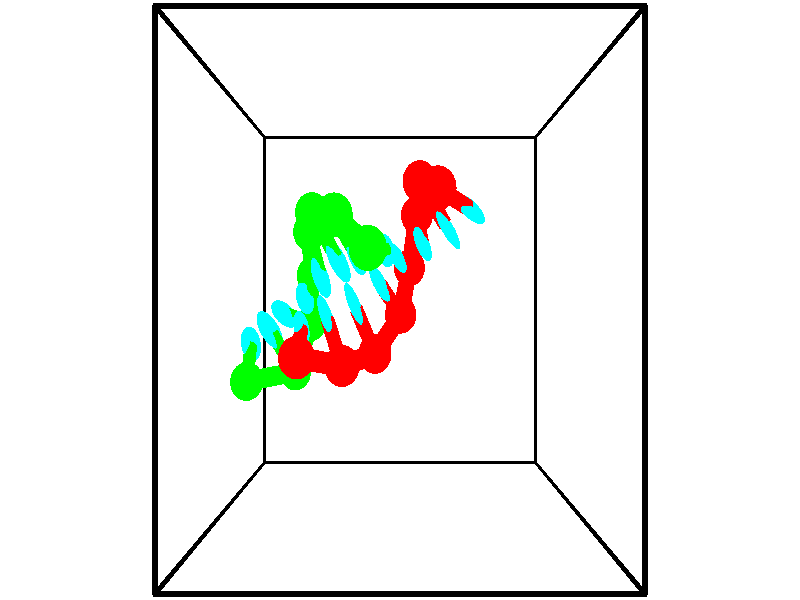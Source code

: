 // switches for output
#declare DRAW_BASES = 1; // possible values are 0, 1; only relevant for DNA ribbons
#declare DRAW_BASES_TYPE = 3; // possible values are 1, 2, 3; only relevant for DNA ribbons
#declare DRAW_FOG = 0; // set to 1 to enable fog

#include "colors.inc"

#include "transforms.inc"
background { rgb <1, 1, 1>}

#default {
   normal{
       ripples 0.25
       frequency 0.20
       turbulence 0.2
       lambda 5
   }
	finish {
		phong 0.1
		phong_size 40.
	}
}

// original window dimensions: 1024x640


// camera settings

camera {
	sky <-0, 1, 0>
	up <-0, 1, 0>
	right 1.6 * <1, 0, 0>
	location <2.5, 2.5, 11.1562>
	look_at <2.5, 2.5, 2.5>
	direction <0, 0, -8.6562>
	angle 67.0682
}


# declare cpy_camera_pos = <2.5, 2.5, 11.1562>;
# if (DRAW_FOG = 1)
fog {
	fog_type 2
	up vnormalize(cpy_camera_pos)
	color rgbt<1,1,1,0.3>
	distance 1e-5
	fog_alt 3e-3
	fog_offset 4
}
# end


// LIGHTS

# declare lum = 6;
global_settings {
	ambient_light rgb lum * <0.05, 0.05, 0.05>
	max_trace_level 15
}# declare cpy_direct_light_amount = 0.25;
light_source
{	1000 * <-1, -1, 1>,
	rgb lum * cpy_direct_light_amount
	parallel
}

light_source
{	1000 * <1, 1, -1>,
	rgb lum * cpy_direct_light_amount
	parallel
}

// strand 0

// nucleotide -1

// particle -1
sphere {
	<3.007570, 3.751260, 3.055866> 0.250000
	pigment { color rgbt <1,0,0,0> }
	no_shadow
}
cylinder {
	<3.288125, 3.650347, 2.789210>,  <3.456458, 3.589799, 2.629217>, 0.100000
	pigment { color rgbt <1,0,0,0> }
	no_shadow
}
cylinder {
	<3.288125, 3.650347, 2.789210>,  <3.007570, 3.751260, 3.055866>, 0.100000
	pigment { color rgbt <1,0,0,0> }
	no_shadow
}

// particle -1
sphere {
	<3.288125, 3.650347, 2.789210> 0.100000
	pigment { color rgbt <1,0,0,0> }
	no_shadow
}
sphere {
	0, 1
	scale<0.080000,0.200000,0.300000>
	matrix <-0.647700, -0.616021, -0.448334,
		-0.297558, 0.746239, -0.595472,
		0.701388, -0.252282, -0.666640,
		3.498541, 3.574662, 2.589218>
	pigment { color rgbt <0,1,1,0> }
	no_shadow
}
cylinder {
	<2.787405, 3.934753, 2.407554>,  <3.007570, 3.751260, 3.055866>, 0.130000
	pigment { color rgbt <1,0,0,0> }
	no_shadow
}

// nucleotide -1

// particle -1
sphere {
	<2.787405, 3.934753, 2.407554> 0.250000
	pigment { color rgbt <1,0,0,0> }
	no_shadow
}
cylinder {
	<3.020679, 3.611658, 2.373013>,  <3.160643, 3.417801, 2.352288>, 0.100000
	pigment { color rgbt <1,0,0,0> }
	no_shadow
}
cylinder {
	<3.020679, 3.611658, 2.373013>,  <2.787405, 3.934753, 2.407554>, 0.100000
	pigment { color rgbt <1,0,0,0> }
	no_shadow
}

// particle -1
sphere {
	<3.020679, 3.611658, 2.373013> 0.100000
	pigment { color rgbt <1,0,0,0> }
	no_shadow
}
sphere {
	0, 1
	scale<0.080000,0.200000,0.300000>
	matrix <-0.798242, -0.550097, -0.245362,
		0.150685, 0.212023, -0.965578,
		0.583184, -0.807737, -0.086354,
		3.195634, 3.369337, 2.347106>
	pigment { color rgbt <0,1,1,0> }
	no_shadow
}
cylinder {
	<2.765506, 3.610156, 1.668252>,  <2.787405, 3.934753, 2.407554>, 0.130000
	pigment { color rgbt <1,0,0,0> }
	no_shadow
}

// nucleotide -1

// particle -1
sphere {
	<2.765506, 3.610156, 1.668252> 0.250000
	pigment { color rgbt <1,0,0,0> }
	no_shadow
}
cylinder {
	<2.804472, 3.371552, 1.986921>,  <2.827852, 3.228390, 2.178123>, 0.100000
	pigment { color rgbt <1,0,0,0> }
	no_shadow
}
cylinder {
	<2.804472, 3.371552, 1.986921>,  <2.765506, 3.610156, 1.668252>, 0.100000
	pigment { color rgbt <1,0,0,0> }
	no_shadow
}

// particle -1
sphere {
	<2.804472, 3.371552, 1.986921> 0.100000
	pigment { color rgbt <1,0,0,0> }
	no_shadow
}
sphere {
	0, 1
	scale<0.080000,0.200000,0.300000>
	matrix <-0.800673, -0.522420, -0.293257,
		0.591128, -0.609307, -0.528500,
		0.097415, -0.596508, 0.796673,
		2.833696, 3.192600, 2.225923>
	pigment { color rgbt <0,1,1,0> }
	no_shadow
}
cylinder {
	<2.651780, 2.934328, 1.410497>,  <2.765506, 3.610156, 1.668252>, 0.130000
	pigment { color rgbt <1,0,0,0> }
	no_shadow
}

// nucleotide -1

// particle -1
sphere {
	<2.651780, 2.934328, 1.410497> 0.250000
	pigment { color rgbt <1,0,0,0> }
	no_shadow
}
cylinder {
	<2.546717, 2.985023, 1.793109>,  <2.483679, 3.015439, 2.022676>, 0.100000
	pigment { color rgbt <1,0,0,0> }
	no_shadow
}
cylinder {
	<2.546717, 2.985023, 1.793109>,  <2.651780, 2.934328, 1.410497>, 0.100000
	pigment { color rgbt <1,0,0,0> }
	no_shadow
}

// particle -1
sphere {
	<2.546717, 2.985023, 1.793109> 0.100000
	pigment { color rgbt <1,0,0,0> }
	no_shadow
}
sphere {
	0, 1
	scale<0.080000,0.200000,0.300000>
	matrix <-0.869945, -0.459925, -0.177943,
		0.417380, -0.878867, 0.231055,
		-0.262657, 0.126735, 0.956530,
		2.467920, 3.023043, 2.080068>
	pigment { color rgbt <0,1,1,0> }
	no_shadow
}
cylinder {
	<2.510038, 2.304957, 1.550416>,  <2.651780, 2.934328, 1.410497>, 0.130000
	pigment { color rgbt <1,0,0,0> }
	no_shadow
}

// nucleotide -1

// particle -1
sphere {
	<2.510038, 2.304957, 1.550416> 0.250000
	pigment { color rgbt <1,0,0,0> }
	no_shadow
}
cylinder {
	<2.331481, 2.532739, 1.826519>,  <2.224347, 2.669407, 1.992182>, 0.100000
	pigment { color rgbt <1,0,0,0> }
	no_shadow
}
cylinder {
	<2.331481, 2.532739, 1.826519>,  <2.510038, 2.304957, 1.550416>, 0.100000
	pigment { color rgbt <1,0,0,0> }
	no_shadow
}

// particle -1
sphere {
	<2.331481, 2.532739, 1.826519> 0.100000
	pigment { color rgbt <1,0,0,0> }
	no_shadow
}
sphere {
	0, 1
	scale<0.080000,0.200000,0.300000>
	matrix <-0.875977, -0.435623, -0.207114,
		0.182752, -0.697105, 0.693286,
		-0.446392, 0.569453, 0.690259,
		2.197563, 2.703575, 2.033597>
	pigment { color rgbt <0,1,1,0> }
	no_shadow
}
cylinder {
	<2.120537, 1.818873, 2.011967>,  <2.510038, 2.304957, 1.550416>, 0.130000
	pigment { color rgbt <1,0,0,0> }
	no_shadow
}

// nucleotide -1

// particle -1
sphere {
	<2.120537, 1.818873, 2.011967> 0.250000
	pigment { color rgbt <1,0,0,0> }
	no_shadow
}
cylinder {
	<1.947014, 2.174809, 2.068525>,  <1.842900, 2.388372, 2.102460>, 0.100000
	pigment { color rgbt <1,0,0,0> }
	no_shadow
}
cylinder {
	<1.947014, 2.174809, 2.068525>,  <2.120537, 1.818873, 2.011967>, 0.100000
	pigment { color rgbt <1,0,0,0> }
	no_shadow
}

// particle -1
sphere {
	<1.947014, 2.174809, 2.068525> 0.100000
	pigment { color rgbt <1,0,0,0> }
	no_shadow
}
sphere {
	0, 1
	scale<0.080000,0.200000,0.300000>
	matrix <-0.900950, -0.426655, -0.079088,
		-0.010049, -0.161699, 0.986789,
		-0.433806, 0.889842, 0.141396,
		1.816872, 2.441762, 2.110944>
	pigment { color rgbt <0,1,1,0> }
	no_shadow
}
cylinder {
	<1.667241, 1.710545, 2.489044>,  <2.120537, 1.818873, 2.011967>, 0.130000
	pigment { color rgbt <1,0,0,0> }
	no_shadow
}

// nucleotide -1

// particle -1
sphere {
	<1.667241, 1.710545, 2.489044> 0.250000
	pigment { color rgbt <1,0,0,0> }
	no_shadow
}
cylinder {
	<1.519915, 2.045000, 2.326456>,  <1.431519, 2.245673, 2.228904>, 0.100000
	pigment { color rgbt <1,0,0,0> }
	no_shadow
}
cylinder {
	<1.519915, 2.045000, 2.326456>,  <1.667241, 1.710545, 2.489044>, 0.100000
	pigment { color rgbt <1,0,0,0> }
	no_shadow
}

// particle -1
sphere {
	<1.519915, 2.045000, 2.326456> 0.100000
	pigment { color rgbt <1,0,0,0> }
	no_shadow
}
sphere {
	0, 1
	scale<0.080000,0.200000,0.300000>
	matrix <-0.899308, -0.431296, -0.072315,
		-0.235773, 0.338906, 0.910798,
		-0.368316, 0.836138, -0.406469,
		1.409420, 2.295841, 2.204515>
	pigment { color rgbt <0,1,1,0> }
	no_shadow
}
cylinder {
	<1.072965, 1.838299, 2.835311>,  <1.667241, 1.710545, 2.489044>, 0.130000
	pigment { color rgbt <1,0,0,0> }
	no_shadow
}

// nucleotide -1

// particle -1
sphere {
	<1.072965, 1.838299, 2.835311> 0.250000
	pigment { color rgbt <1,0,0,0> }
	no_shadow
}
cylinder {
	<1.054820, 2.016373, 2.477595>,  <1.043933, 2.123217, 2.262966>, 0.100000
	pigment { color rgbt <1,0,0,0> }
	no_shadow
}
cylinder {
	<1.054820, 2.016373, 2.477595>,  <1.072965, 1.838299, 2.835311>, 0.100000
	pigment { color rgbt <1,0,0,0> }
	no_shadow
}

// particle -1
sphere {
	<1.054820, 2.016373, 2.477595> 0.100000
	pigment { color rgbt <1,0,0,0> }
	no_shadow
}
sphere {
	0, 1
	scale<0.080000,0.200000,0.300000>
	matrix <-0.919490, -0.368536, -0.136819,
		-0.390488, 0.816083, 0.426061,
		-0.045363, 0.445185, -0.894289,
		1.041211, 2.149928, 2.209309>
	pigment { color rgbt <0,1,1,0> }
	no_shadow
}
// strand 1

// nucleotide -1

// particle -1
sphere {
	<0.119315, 1.445482, 1.775852> 0.250000
	pigment { color rgbt <0,1,0,0> }
	no_shadow
}
cylinder {
	<0.082424, 1.706371, 1.474894>,  <0.060290, 1.862905, 1.294320>, 0.100000
	pigment { color rgbt <0,1,0,0> }
	no_shadow
}
cylinder {
	<0.082424, 1.706371, 1.474894>,  <0.119315, 1.445482, 1.775852>, 0.100000
	pigment { color rgbt <0,1,0,0> }
	no_shadow
}

// particle -1
sphere {
	<0.082424, 1.706371, 1.474894> 0.100000
	pigment { color rgbt <0,1,0,0> }
	no_shadow
}
sphere {
	0, 1
	scale<0.080000,0.200000,0.300000>
	matrix <0.760814, 0.533630, 0.369326,
		0.642384, -0.538370, -0.545436,
		-0.092227, 0.652224, -0.752395,
		0.054756, 1.902038, 1.249176>
	pigment { color rgbt <0,1,1,0> }
	no_shadow
}
cylinder {
	<0.800330, 1.525787, 1.338116>,  <0.119315, 1.445482, 1.775852>, 0.130000
	pigment { color rgbt <0,1,0,0> }
	no_shadow
}

// nucleotide -1

// particle -1
sphere {
	<0.800330, 1.525787, 1.338116> 0.250000
	pigment { color rgbt <0,1,0,0> }
	no_shadow
}
cylinder {
	<0.567940, 1.850372, 1.363403>,  <0.428506, 2.045123, 1.378575>, 0.100000
	pigment { color rgbt <0,1,0,0> }
	no_shadow
}
cylinder {
	<0.567940, 1.850372, 1.363403>,  <0.800330, 1.525787, 1.338116>, 0.100000
	pigment { color rgbt <0,1,0,0> }
	no_shadow
}

// particle -1
sphere {
	<0.567940, 1.850372, 1.363403> 0.100000
	pigment { color rgbt <0,1,0,0> }
	no_shadow
}
sphere {
	0, 1
	scale<0.080000,0.200000,0.300000>
	matrix <0.734138, 0.488906, 0.471183,
		0.351440, 0.320155, -0.879767,
		-0.580975, 0.811463, 0.063217,
		0.393647, 2.093811, 1.382368>
	pigment { color rgbt <0,1,1,0> }
	no_shadow
}
cylinder {
	<1.002386, 2.171873, 1.000912>,  <0.800330, 1.525787, 1.338116>, 0.130000
	pigment { color rgbt <0,1,0,0> }
	no_shadow
}

// nucleotide -1

// particle -1
sphere {
	<1.002386, 2.171873, 1.000912> 0.250000
	pigment { color rgbt <0,1,0,0> }
	no_shadow
}
cylinder {
	<0.815693, 2.253433, 1.345141>,  <0.703677, 2.302370, 1.551678>, 0.100000
	pigment { color rgbt <0,1,0,0> }
	no_shadow
}
cylinder {
	<0.815693, 2.253433, 1.345141>,  <1.002386, 2.171873, 1.000912>, 0.100000
	pigment { color rgbt <0,1,0,0> }
	no_shadow
}

// particle -1
sphere {
	<0.815693, 2.253433, 1.345141> 0.100000
	pigment { color rgbt <0,1,0,0> }
	no_shadow
}
sphere {
	0, 1
	scale<0.080000,0.200000,0.300000>
	matrix <0.791113, 0.531239, 0.303192,
		-0.395348, 0.822319, -0.409256,
		-0.466734, 0.203901, 0.860572,
		0.675673, 2.314604, 1.603312>
	pigment { color rgbt <0,1,1,0> }
	no_shadow
}
cylinder {
	<1.022937, 2.845993, 1.038777>,  <1.002386, 2.171873, 1.000912>, 0.130000
	pigment { color rgbt <0,1,0,0> }
	no_shadow
}

// nucleotide -1

// particle -1
sphere {
	<1.022937, 2.845993, 1.038777> 0.250000
	pigment { color rgbt <0,1,0,0> }
	no_shadow
}
cylinder {
	<1.013599, 2.661243, 1.393433>,  <1.007997, 2.550394, 1.606226>, 0.100000
	pigment { color rgbt <0,1,0,0> }
	no_shadow
}
cylinder {
	<1.013599, 2.661243, 1.393433>,  <1.022937, 2.845993, 1.038777>, 0.100000
	pigment { color rgbt <0,1,0,0> }
	no_shadow
}

// particle -1
sphere {
	<1.013599, 2.661243, 1.393433> 0.100000
	pigment { color rgbt <0,1,0,0> }
	no_shadow
}
sphere {
	0, 1
	scale<0.080000,0.200000,0.300000>
	matrix <0.844711, 0.465243, 0.264598,
		-0.534713, 0.755130, 0.379289,
		-0.023345, -0.461874, 0.886638,
		1.006596, 2.522681, 1.659424>
	pigment { color rgbt <0,1,1,0> }
	no_shadow
}
cylinder {
	<1.070552, 3.389967, 1.642496>,  <1.022937, 2.845993, 1.038777>, 0.130000
	pigment { color rgbt <0,1,0,0> }
	no_shadow
}

// nucleotide -1

// particle -1
sphere {
	<1.070552, 3.389967, 1.642496> 0.250000
	pigment { color rgbt <0,1,0,0> }
	no_shadow
}
cylinder {
	<1.196472, 3.047958, 1.807341>,  <1.272024, 2.842753, 1.906247>, 0.100000
	pigment { color rgbt <0,1,0,0> }
	no_shadow
}
cylinder {
	<1.196472, 3.047958, 1.807341>,  <1.070552, 3.389967, 1.642496>, 0.100000
	pigment { color rgbt <0,1,0,0> }
	no_shadow
}

// particle -1
sphere {
	<1.196472, 3.047958, 1.807341> 0.100000
	pigment { color rgbt <0,1,0,0> }
	no_shadow
}
sphere {
	0, 1
	scale<0.080000,0.200000,0.300000>
	matrix <0.817708, 0.464762, 0.339632,
		-0.481927, 0.230070, 0.845467,
		0.314801, -0.855023, 0.412112,
		1.290913, 2.791451, 1.930974>
	pigment { color rgbt <0,1,1,0> }
	no_shadow
}
cylinder {
	<1.220230, 3.559609, 2.341402>,  <1.070552, 3.389967, 1.642496>, 0.130000
	pigment { color rgbt <0,1,0,0> }
	no_shadow
}

// nucleotide -1

// particle -1
sphere {
	<1.220230, 3.559609, 2.341402> 0.250000
	pigment { color rgbt <0,1,0,0> }
	no_shadow
}
cylinder {
	<1.427479, 3.227592, 2.258862>,  <1.551828, 3.028383, 2.209338>, 0.100000
	pigment { color rgbt <0,1,0,0> }
	no_shadow
}
cylinder {
	<1.427479, 3.227592, 2.258862>,  <1.220230, 3.559609, 2.341402>, 0.100000
	pigment { color rgbt <0,1,0,0> }
	no_shadow
}

// particle -1
sphere {
	<1.427479, 3.227592, 2.258862> 0.100000
	pigment { color rgbt <0,1,0,0> }
	no_shadow
}
sphere {
	0, 1
	scale<0.080000,0.200000,0.300000>
	matrix <0.813290, 0.403431, 0.419288,
		-0.264779, -0.385064, 0.884091,
		0.518123, -0.830042, -0.206349,
		1.582916, 2.978580, 2.196957>
	pigment { color rgbt <0,1,1,0> }
	no_shadow
}
cylinder {
	<1.606153, 3.466277, 2.946129>,  <1.220230, 3.559609, 2.341402>, 0.130000
	pigment { color rgbt <0,1,0,0> }
	no_shadow
}

// nucleotide -1

// particle -1
sphere {
	<1.606153, 3.466277, 2.946129> 0.250000
	pigment { color rgbt <0,1,0,0> }
	no_shadow
}
cylinder {
	<1.761997, 3.223730, 2.668851>,  <1.855504, 3.078202, 2.502484>, 0.100000
	pigment { color rgbt <0,1,0,0> }
	no_shadow
}
cylinder {
	<1.761997, 3.223730, 2.668851>,  <1.606153, 3.466277, 2.946129>, 0.100000
	pigment { color rgbt <0,1,0,0> }
	no_shadow
}

// particle -1
sphere {
	<1.761997, 3.223730, 2.668851> 0.100000
	pigment { color rgbt <0,1,0,0> }
	no_shadow
}
sphere {
	0, 1
	scale<0.080000,0.200000,0.300000>
	matrix <0.914041, 0.162374, 0.371703,
		-0.112832, -0.778429, 0.617508,
		0.389612, -0.606368, -0.693196,
		1.878881, 3.041820, 2.460892>
	pigment { color rgbt <0,1,1,0> }
	no_shadow
}
cylinder {
	<2.079253, 3.066392, 3.277698>,  <1.606153, 3.466277, 2.946129>, 0.130000
	pigment { color rgbt <0,1,0,0> }
	no_shadow
}

// nucleotide -1

// particle -1
sphere {
	<2.079253, 3.066392, 3.277698> 0.250000
	pigment { color rgbt <0,1,0,0> }
	no_shadow
}
cylinder {
	<2.204819, 3.076801, 2.898060>,  <2.280158, 3.083047, 2.670277>, 0.100000
	pigment { color rgbt <0,1,0,0> }
	no_shadow
}
cylinder {
	<2.204819, 3.076801, 2.898060>,  <2.079253, 3.066392, 3.277698>, 0.100000
	pigment { color rgbt <0,1,0,0> }
	no_shadow
}

// particle -1
sphere {
	<2.204819, 3.076801, 2.898060> 0.100000
	pigment { color rgbt <0,1,0,0> }
	no_shadow
}
sphere {
	0, 1
	scale<0.080000,0.200000,0.300000>
	matrix <0.934043, 0.170895, 0.313622,
		0.170339, -0.984947, 0.029393,
		0.313924, 0.025968, -0.949093,
		2.298993, 3.084609, 2.613332>
	pigment { color rgbt <0,1,1,0> }
	no_shadow
}
// box output
cylinder {
	<0.000000, 0.000000, 0.000000>,  <5.000000, 0.000000, 0.000000>, 0.025000
	pigment { color rgbt <0,0,0,0> }
	no_shadow
}
cylinder {
	<0.000000, 0.000000, 0.000000>,  <0.000000, 5.000000, 0.000000>, 0.025000
	pigment { color rgbt <0,0,0,0> }
	no_shadow
}
cylinder {
	<0.000000, 0.000000, 0.000000>,  <0.000000, 0.000000, 5.000000>, 0.025000
	pigment { color rgbt <0,0,0,0> }
	no_shadow
}
cylinder {
	<5.000000, 5.000000, 5.000000>,  <0.000000, 5.000000, 5.000000>, 0.025000
	pigment { color rgbt <0,0,0,0> }
	no_shadow
}
cylinder {
	<5.000000, 5.000000, 5.000000>,  <5.000000, 0.000000, 5.000000>, 0.025000
	pigment { color rgbt <0,0,0,0> }
	no_shadow
}
cylinder {
	<5.000000, 5.000000, 5.000000>,  <5.000000, 5.000000, 0.000000>, 0.025000
	pigment { color rgbt <0,0,0,0> }
	no_shadow
}
cylinder {
	<0.000000, 0.000000, 5.000000>,  <0.000000, 5.000000, 5.000000>, 0.025000
	pigment { color rgbt <0,0,0,0> }
	no_shadow
}
cylinder {
	<0.000000, 0.000000, 5.000000>,  <5.000000, 0.000000, 5.000000>, 0.025000
	pigment { color rgbt <0,0,0,0> }
	no_shadow
}
cylinder {
	<5.000000, 5.000000, 0.000000>,  <0.000000, 5.000000, 0.000000>, 0.025000
	pigment { color rgbt <0,0,0,0> }
	no_shadow
}
cylinder {
	<5.000000, 5.000000, 0.000000>,  <5.000000, 0.000000, 0.000000>, 0.025000
	pigment { color rgbt <0,0,0,0> }
	no_shadow
}
cylinder {
	<5.000000, 0.000000, 5.000000>,  <5.000000, 0.000000, 0.000000>, 0.025000
	pigment { color rgbt <0,0,0,0> }
	no_shadow
}
cylinder {
	<0.000000, 5.000000, 0.000000>,  <0.000000, 5.000000, 5.000000>, 0.025000
	pigment { color rgbt <0,0,0,0> }
	no_shadow
}
// end of box output
